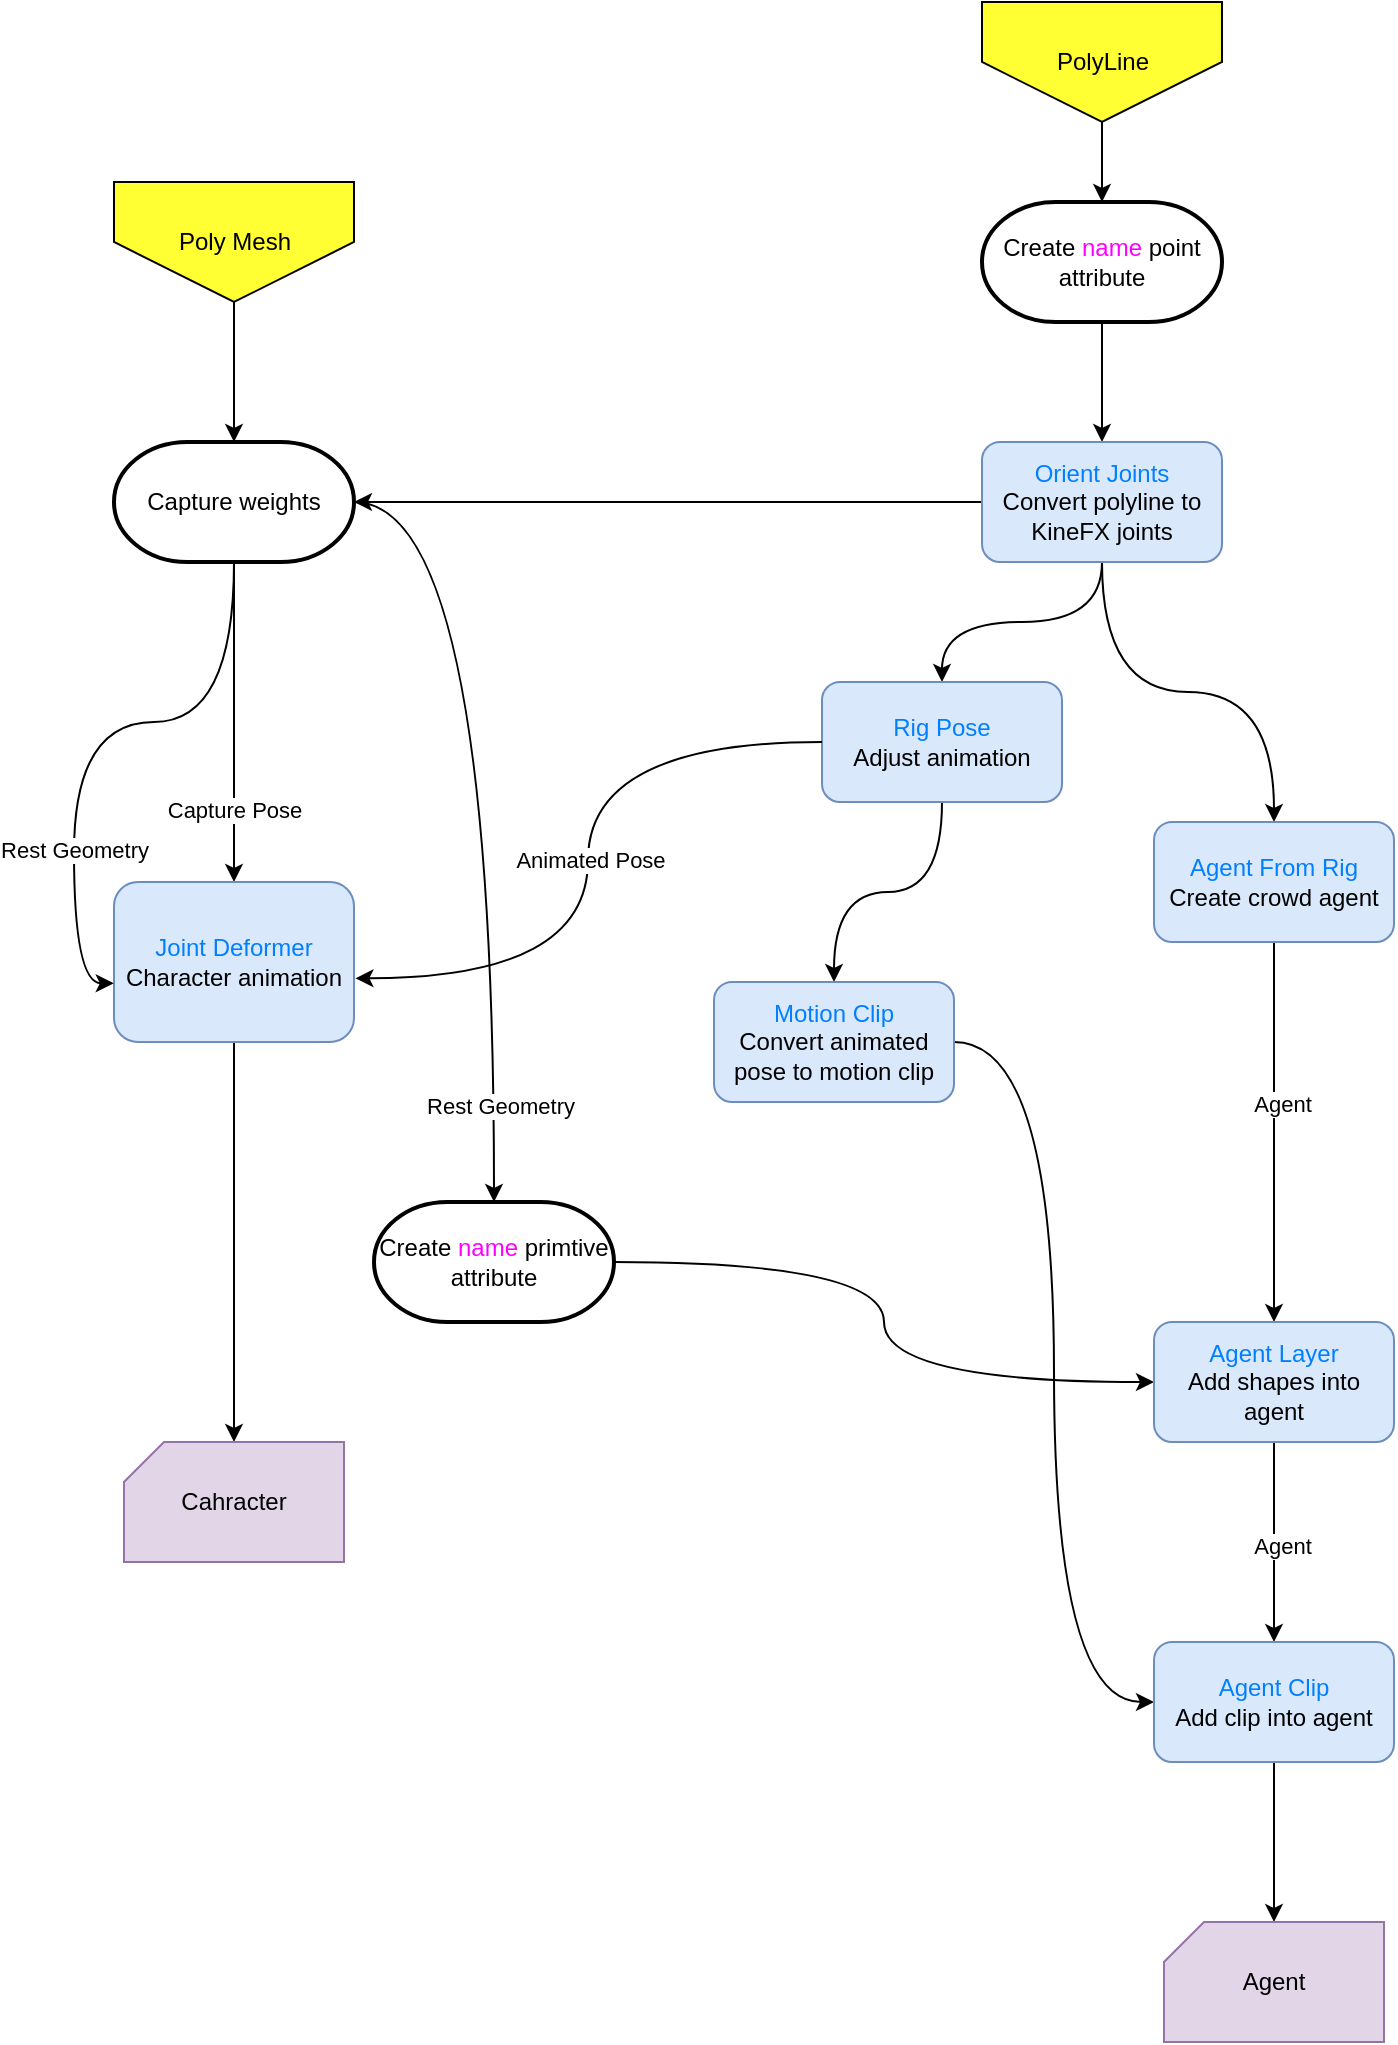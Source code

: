 <mxfile version="24.0.7" type="github">
  <diagram id="C5RBs43oDa-KdzZeNtuy" name="Page-1">
    <mxGraphModel dx="1171" dy="889" grid="1" gridSize="10" guides="1" tooltips="1" connect="1" arrows="1" fold="1" page="1" pageScale="1" pageWidth="827" pageHeight="1169" math="0" shadow="0">
      <root>
        <mxCell id="WIyWlLk6GJQsqaUBKTNV-0" />
        <mxCell id="WIyWlLk6GJQsqaUBKTNV-1" parent="WIyWlLk6GJQsqaUBKTNV-0" />
        <mxCell id="wjh4HL2NTXj8xxAW0JAj-8" value="" style="edgeStyle=orthogonalEdgeStyle;rounded=0;orthogonalLoop=1;jettySize=auto;html=1;curved=1;" edge="1" parent="WIyWlLk6GJQsqaUBKTNV-1" source="wjh4HL2NTXj8xxAW0JAj-3" target="wjh4HL2NTXj8xxAW0JAj-6">
          <mxGeometry relative="1" as="geometry" />
        </mxCell>
        <mxCell id="wjh4HL2NTXj8xxAW0JAj-3" value="PolyLine" style="verticalLabelPosition=middle;verticalAlign=middle;html=1;shape=offPageConnector;rounded=0;size=0.5;labelPosition=center;align=center;labelBackgroundColor=none;fillColor=#FFFF33;" vertex="1" parent="WIyWlLk6GJQsqaUBKTNV-1">
          <mxGeometry x="538" y="40" width="120" height="60" as="geometry" />
        </mxCell>
        <mxCell id="wjh4HL2NTXj8xxAW0JAj-10" value="" style="edgeStyle=orthogonalEdgeStyle;rounded=0;orthogonalLoop=1;jettySize=auto;html=1;curved=1;" edge="1" parent="WIyWlLk6GJQsqaUBKTNV-1" source="wjh4HL2NTXj8xxAW0JAj-6" target="wjh4HL2NTXj8xxAW0JAj-9">
          <mxGeometry relative="1" as="geometry" />
        </mxCell>
        <mxCell id="wjh4HL2NTXj8xxAW0JAj-6" value="Create &lt;font color=&quot;#ff00ff&quot;&gt;name&lt;/font&gt; point attribute" style="strokeWidth=2;html=1;shape=mxgraph.flowchart.terminator;whiteSpace=wrap;" vertex="1" parent="WIyWlLk6GJQsqaUBKTNV-1">
          <mxGeometry x="538" y="140" width="120" height="60" as="geometry" />
        </mxCell>
        <mxCell id="wjh4HL2NTXj8xxAW0JAj-12" style="edgeStyle=orthogonalEdgeStyle;rounded=0;orthogonalLoop=1;jettySize=auto;html=1;fillColor=#dae8fc;strokeColor=#000000;curved=1;" edge="1" parent="WIyWlLk6GJQsqaUBKTNV-1" source="wjh4HL2NTXj8xxAW0JAj-9" target="wjh4HL2NTXj8xxAW0JAj-11">
          <mxGeometry relative="1" as="geometry" />
        </mxCell>
        <mxCell id="wjh4HL2NTXj8xxAW0JAj-17" style="edgeStyle=orthogonalEdgeStyle;rounded=0;orthogonalLoop=1;jettySize=auto;html=1;curved=1;" edge="1" parent="WIyWlLk6GJQsqaUBKTNV-1" source="wjh4HL2NTXj8xxAW0JAj-9" target="wjh4HL2NTXj8xxAW0JAj-15">
          <mxGeometry relative="1" as="geometry" />
        </mxCell>
        <mxCell id="wjh4HL2NTXj8xxAW0JAj-40" style="edgeStyle=orthogonalEdgeStyle;rounded=0;orthogonalLoop=1;jettySize=auto;html=1;curved=1;" edge="1" parent="WIyWlLk6GJQsqaUBKTNV-1" source="wjh4HL2NTXj8xxAW0JAj-9" target="wjh4HL2NTXj8xxAW0JAj-39">
          <mxGeometry relative="1" as="geometry" />
        </mxCell>
        <mxCell id="wjh4HL2NTXj8xxAW0JAj-9" value="&lt;font color=&quot;#007fff&quot;&gt;Orient Joints&lt;/font&gt;&lt;div&gt;Convert polyline to KineFX joints&lt;/div&gt;" style="rounded=1;whiteSpace=wrap;html=1;fillColor=#dae8fc;strokeColor=#6c8ebf;" vertex="1" parent="WIyWlLk6GJQsqaUBKTNV-1">
          <mxGeometry x="538" y="260" width="120" height="60" as="geometry" />
        </mxCell>
        <mxCell id="wjh4HL2NTXj8xxAW0JAj-33" style="edgeStyle=orthogonalEdgeStyle;rounded=0;orthogonalLoop=1;jettySize=auto;html=1;curved=1;" edge="1" parent="WIyWlLk6GJQsqaUBKTNV-1" source="wjh4HL2NTXj8xxAW0JAj-11" target="wjh4HL2NTXj8xxAW0JAj-32">
          <mxGeometry relative="1" as="geometry" />
        </mxCell>
        <mxCell id="wjh4HL2NTXj8xxAW0JAj-11" value="&lt;font color=&quot;#007fff&quot;&gt;Rig Pose&lt;/font&gt;&lt;div&gt;Adjust animation&lt;/div&gt;" style="rounded=1;whiteSpace=wrap;html=1;fillColor=#dae8fc;strokeColor=#6c8ebf;" vertex="1" parent="WIyWlLk6GJQsqaUBKTNV-1">
          <mxGeometry x="458" y="380" width="120" height="60" as="geometry" />
        </mxCell>
        <mxCell id="wjh4HL2NTXj8xxAW0JAj-16" style="edgeStyle=orthogonalEdgeStyle;rounded=0;orthogonalLoop=1;jettySize=auto;html=1;curved=1;" edge="1" parent="WIyWlLk6GJQsqaUBKTNV-1" source="wjh4HL2NTXj8xxAW0JAj-13" target="wjh4HL2NTXj8xxAW0JAj-15">
          <mxGeometry relative="1" as="geometry" />
        </mxCell>
        <mxCell id="wjh4HL2NTXj8xxAW0JAj-13" value="Poly Mesh" style="verticalLabelPosition=middle;verticalAlign=middle;html=1;shape=offPageConnector;rounded=0;size=0.5;labelPosition=center;align=center;labelBackgroundColor=none;fillColor=#FFFF33;" vertex="1" parent="WIyWlLk6GJQsqaUBKTNV-1">
          <mxGeometry x="104" y="130" width="120" height="60" as="geometry" />
        </mxCell>
        <mxCell id="wjh4HL2NTXj8xxAW0JAj-27" style="edgeStyle=orthogonalEdgeStyle;rounded=0;orthogonalLoop=1;jettySize=auto;html=1;curved=1;" edge="1" parent="WIyWlLk6GJQsqaUBKTNV-1" source="wjh4HL2NTXj8xxAW0JAj-15" target="wjh4HL2NTXj8xxAW0JAj-18">
          <mxGeometry relative="1" as="geometry" />
        </mxCell>
        <mxCell id="wjh4HL2NTXj8xxAW0JAj-30" value="Capture Pose" style="edgeLabel;html=1;align=center;verticalAlign=middle;resizable=0;points=[];" vertex="1" connectable="0" parent="wjh4HL2NTXj8xxAW0JAj-27">
          <mxGeometry x="0.55" relative="1" as="geometry">
            <mxPoint as="offset" />
          </mxGeometry>
        </mxCell>
        <mxCell id="wjh4HL2NTXj8xxAW0JAj-36" style="edgeStyle=orthogonalEdgeStyle;rounded=0;orthogonalLoop=1;jettySize=auto;html=1;curved=1;" edge="1" parent="WIyWlLk6GJQsqaUBKTNV-1" source="wjh4HL2NTXj8xxAW0JAj-15" target="wjh4HL2NTXj8xxAW0JAj-34">
          <mxGeometry relative="1" as="geometry" />
        </mxCell>
        <mxCell id="wjh4HL2NTXj8xxAW0JAj-38" value="Rest Geometry" style="edgeLabel;html=1;align=center;verticalAlign=middle;resizable=0;points=[];" vertex="1" connectable="0" parent="wjh4HL2NTXj8xxAW0JAj-36">
          <mxGeometry x="0.769" y="3" relative="1" as="geometry">
            <mxPoint as="offset" />
          </mxGeometry>
        </mxCell>
        <mxCell id="wjh4HL2NTXj8xxAW0JAj-15" value="Capture weights" style="strokeWidth=2;html=1;shape=mxgraph.flowchart.terminator;whiteSpace=wrap;" vertex="1" parent="WIyWlLk6GJQsqaUBKTNV-1">
          <mxGeometry x="104" y="260" width="120" height="60" as="geometry" />
        </mxCell>
        <mxCell id="wjh4HL2NTXj8xxAW0JAj-52" style="edgeStyle=orthogonalEdgeStyle;rounded=0;orthogonalLoop=1;jettySize=auto;html=1;curved=1;" edge="1" parent="WIyWlLk6GJQsqaUBKTNV-1" source="wjh4HL2NTXj8xxAW0JAj-18" target="wjh4HL2NTXj8xxAW0JAj-51">
          <mxGeometry relative="1" as="geometry" />
        </mxCell>
        <mxCell id="wjh4HL2NTXj8xxAW0JAj-18" value="&lt;font color=&quot;#007fff&quot;&gt;Joint Deformer&lt;/font&gt;&lt;div&gt;Character animation&lt;/div&gt;" style="rounded=1;whiteSpace=wrap;html=1;fillColor=#dae8fc;strokeColor=#6c8ebf;" vertex="1" parent="WIyWlLk6GJQsqaUBKTNV-1">
          <mxGeometry x="104" y="480" width="120" height="80" as="geometry" />
        </mxCell>
        <mxCell id="wjh4HL2NTXj8xxAW0JAj-26" style="edgeStyle=orthogonalEdgeStyle;rounded=0;orthogonalLoop=1;jettySize=auto;html=1;entryX=-0.001;entryY=0.633;entryDx=0;entryDy=0;entryPerimeter=0;curved=1;" edge="1" parent="WIyWlLk6GJQsqaUBKTNV-1" source="wjh4HL2NTXj8xxAW0JAj-15" target="wjh4HL2NTXj8xxAW0JAj-18">
          <mxGeometry relative="1" as="geometry" />
        </mxCell>
        <mxCell id="wjh4HL2NTXj8xxAW0JAj-29" value="Rest Geometry" style="edgeLabel;html=1;align=center;verticalAlign=middle;resizable=0;points=[];" vertex="1" connectable="0" parent="wjh4HL2NTXj8xxAW0JAj-26">
          <mxGeometry x="0.443" relative="1" as="geometry">
            <mxPoint as="offset" />
          </mxGeometry>
        </mxCell>
        <mxCell id="wjh4HL2NTXj8xxAW0JAj-28" style="edgeStyle=orthogonalEdgeStyle;rounded=0;orthogonalLoop=1;jettySize=auto;html=1;entryX=1.006;entryY=0.602;entryDx=0;entryDy=0;entryPerimeter=0;curved=1;strokeColor=default;" edge="1" parent="WIyWlLk6GJQsqaUBKTNV-1" source="wjh4HL2NTXj8xxAW0JAj-11" target="wjh4HL2NTXj8xxAW0JAj-18">
          <mxGeometry relative="1" as="geometry" />
        </mxCell>
        <mxCell id="wjh4HL2NTXj8xxAW0JAj-31" value="Animated Pose" style="edgeLabel;html=1;align=center;verticalAlign=middle;resizable=0;points=[];" vertex="1" connectable="0" parent="wjh4HL2NTXj8xxAW0JAj-28">
          <mxGeometry x="0.002" y="1" relative="1" as="geometry">
            <mxPoint as="offset" />
          </mxGeometry>
        </mxCell>
        <mxCell id="wjh4HL2NTXj8xxAW0JAj-47" style="edgeStyle=orthogonalEdgeStyle;rounded=0;orthogonalLoop=1;jettySize=auto;html=1;entryX=0;entryY=0.5;entryDx=0;entryDy=0;curved=1;" edge="1" parent="WIyWlLk6GJQsqaUBKTNV-1" source="wjh4HL2NTXj8xxAW0JAj-32" target="wjh4HL2NTXj8xxAW0JAj-45">
          <mxGeometry relative="1" as="geometry" />
        </mxCell>
        <mxCell id="wjh4HL2NTXj8xxAW0JAj-32" value="&lt;font color=&quot;#007fff&quot;&gt;Motion Clip&lt;/font&gt;&lt;div&gt;Convert animated pose to motion clip&lt;/div&gt;" style="rounded=1;whiteSpace=wrap;html=1;fillColor=#dae8fc;strokeColor=#6c8ebf;" vertex="1" parent="WIyWlLk6GJQsqaUBKTNV-1">
          <mxGeometry x="404" y="530" width="120" height="60" as="geometry" />
        </mxCell>
        <mxCell id="wjh4HL2NTXj8xxAW0JAj-43" style="edgeStyle=orthogonalEdgeStyle;rounded=0;orthogonalLoop=1;jettySize=auto;html=1;curved=1;" edge="1" parent="WIyWlLk6GJQsqaUBKTNV-1" source="wjh4HL2NTXj8xxAW0JAj-34" target="wjh4HL2NTXj8xxAW0JAj-41">
          <mxGeometry relative="1" as="geometry" />
        </mxCell>
        <mxCell id="wjh4HL2NTXj8xxAW0JAj-34" value="Create &lt;font color=&quot;#ff00ff&quot;&gt;name&lt;/font&gt;&amp;nbsp;primtive attribute" style="strokeWidth=2;html=1;shape=mxgraph.flowchart.terminator;whiteSpace=wrap;" vertex="1" parent="WIyWlLk6GJQsqaUBKTNV-1">
          <mxGeometry x="234" y="640" width="120" height="60" as="geometry" />
        </mxCell>
        <mxCell id="wjh4HL2NTXj8xxAW0JAj-42" style="edgeStyle=orthogonalEdgeStyle;rounded=0;orthogonalLoop=1;jettySize=auto;html=1;curved=1;" edge="1" parent="WIyWlLk6GJQsqaUBKTNV-1" source="wjh4HL2NTXj8xxAW0JAj-39" target="wjh4HL2NTXj8xxAW0JAj-41">
          <mxGeometry relative="1" as="geometry" />
        </mxCell>
        <mxCell id="wjh4HL2NTXj8xxAW0JAj-44" value="Agent" style="edgeLabel;html=1;align=center;verticalAlign=middle;resizable=0;points=[];" vertex="1" connectable="0" parent="wjh4HL2NTXj8xxAW0JAj-42">
          <mxGeometry x="-0.147" y="4" relative="1" as="geometry">
            <mxPoint as="offset" />
          </mxGeometry>
        </mxCell>
        <mxCell id="wjh4HL2NTXj8xxAW0JAj-39" value="&lt;font color=&quot;#007fff&quot;&gt;Agent From Rig&lt;/font&gt;&lt;div&gt;Create crowd agent&lt;/div&gt;" style="rounded=1;whiteSpace=wrap;html=1;fillColor=#dae8fc;strokeColor=#6c8ebf;" vertex="1" parent="WIyWlLk6GJQsqaUBKTNV-1">
          <mxGeometry x="624" y="450" width="120" height="60" as="geometry" />
        </mxCell>
        <mxCell id="wjh4HL2NTXj8xxAW0JAj-46" style="edgeStyle=orthogonalEdgeStyle;rounded=0;orthogonalLoop=1;jettySize=auto;html=1;curved=1;" edge="1" parent="WIyWlLk6GJQsqaUBKTNV-1" source="wjh4HL2NTXj8xxAW0JAj-41" target="wjh4HL2NTXj8xxAW0JAj-45">
          <mxGeometry relative="1" as="geometry" />
        </mxCell>
        <mxCell id="wjh4HL2NTXj8xxAW0JAj-50" value="Agent" style="edgeLabel;html=1;align=center;verticalAlign=middle;resizable=0;points=[];" vertex="1" connectable="0" parent="wjh4HL2NTXj8xxAW0JAj-46">
          <mxGeometry x="0.04" y="4" relative="1" as="geometry">
            <mxPoint as="offset" />
          </mxGeometry>
        </mxCell>
        <mxCell id="wjh4HL2NTXj8xxAW0JAj-41" value="&lt;font color=&quot;#007fff&quot;&gt;Agent Layer&lt;/font&gt;&lt;div&gt;Add shapes into agent&lt;/div&gt;" style="rounded=1;whiteSpace=wrap;html=1;fillColor=#dae8fc;strokeColor=#6c8ebf;" vertex="1" parent="WIyWlLk6GJQsqaUBKTNV-1">
          <mxGeometry x="624" y="700" width="120" height="60" as="geometry" />
        </mxCell>
        <mxCell id="wjh4HL2NTXj8xxAW0JAj-49" style="edgeStyle=orthogonalEdgeStyle;rounded=0;orthogonalLoop=1;jettySize=auto;html=1;curved=1;" edge="1" parent="WIyWlLk6GJQsqaUBKTNV-1" source="wjh4HL2NTXj8xxAW0JAj-45" target="wjh4HL2NTXj8xxAW0JAj-48">
          <mxGeometry relative="1" as="geometry" />
        </mxCell>
        <mxCell id="wjh4HL2NTXj8xxAW0JAj-45" value="&lt;font color=&quot;#007fff&quot;&gt;Agent Clip&lt;/font&gt;&lt;div&gt;Add clip into agent&lt;/div&gt;" style="rounded=1;whiteSpace=wrap;html=1;fillColor=#dae8fc;strokeColor=#6c8ebf;" vertex="1" parent="WIyWlLk6GJQsqaUBKTNV-1">
          <mxGeometry x="624" y="860" width="120" height="60" as="geometry" />
        </mxCell>
        <mxCell id="wjh4HL2NTXj8xxAW0JAj-48" value="Agent" style="verticalLabelPosition=middle;verticalAlign=middle;html=1;shape=card;whiteSpace=wrap;size=20;arcSize=12;labelPosition=center;align=center;fillColor=#e1d5e7;strokeColor=#9673a6;" vertex="1" parent="WIyWlLk6GJQsqaUBKTNV-1">
          <mxGeometry x="629" y="1000" width="110" height="60" as="geometry" />
        </mxCell>
        <mxCell id="wjh4HL2NTXj8xxAW0JAj-51" value="Cahracter" style="verticalLabelPosition=middle;verticalAlign=middle;html=1;shape=card;whiteSpace=wrap;size=20;arcSize=12;labelPosition=center;align=center;fillColor=#e1d5e7;strokeColor=#9673a6;" vertex="1" parent="WIyWlLk6GJQsqaUBKTNV-1">
          <mxGeometry x="109" y="760" width="110" height="60" as="geometry" />
        </mxCell>
      </root>
    </mxGraphModel>
  </diagram>
</mxfile>
